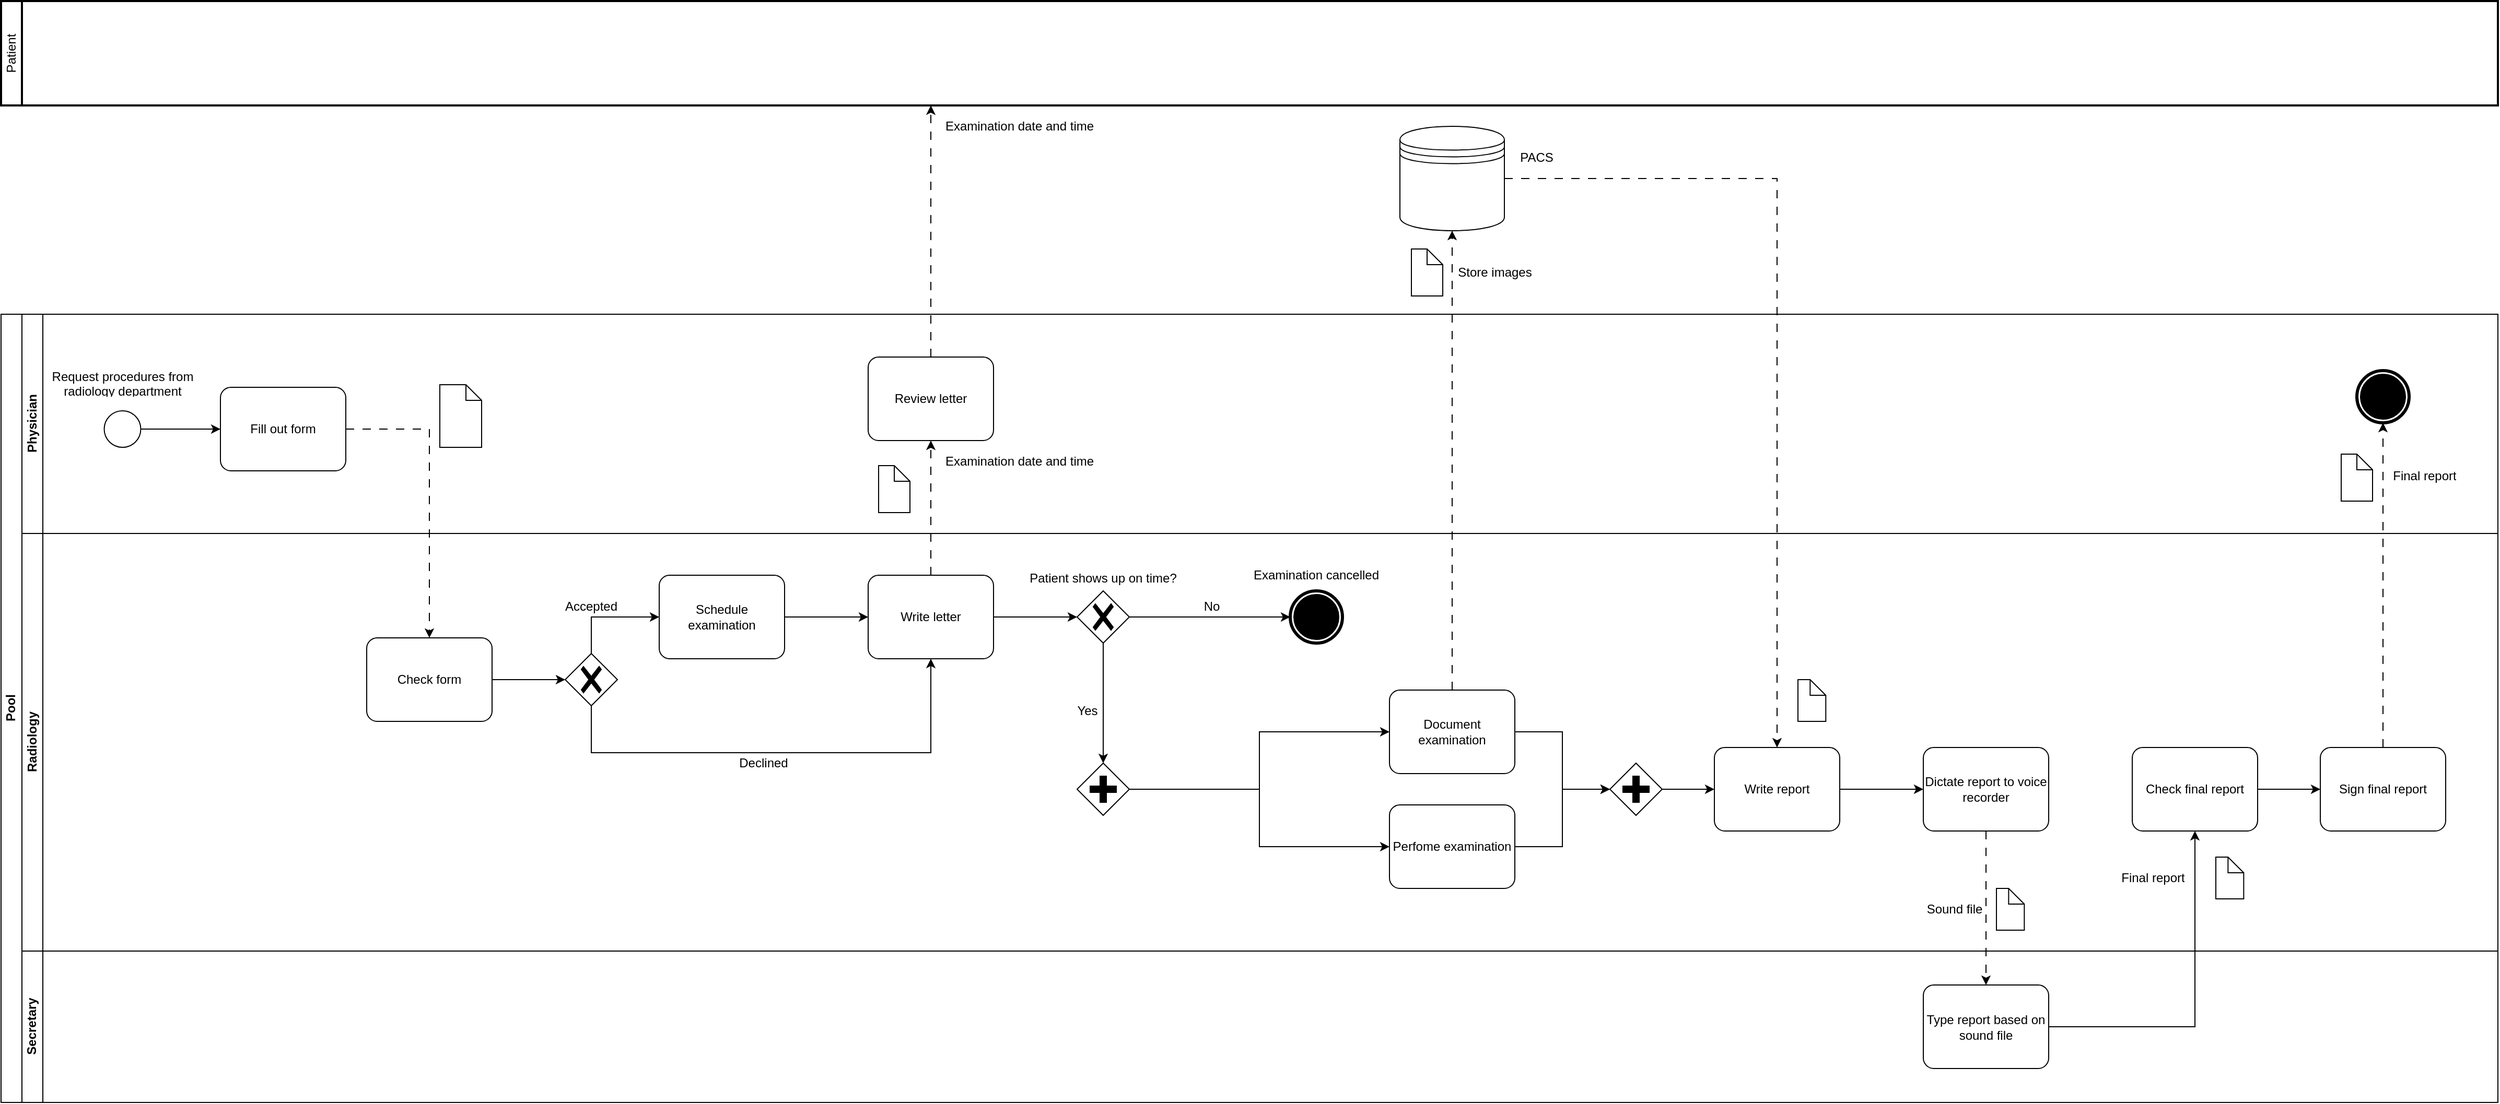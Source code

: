 <mxfile version="21.8.1" type="device">
  <diagram name="Page-1" id="2a216829-ef6e-dabb-86c1-c78162f3ba2b">
    <mxGraphModel dx="2607" dy="2536" grid="1" gridSize="10" guides="1" tooltips="1" connect="1" arrows="1" fold="1" page="1" pageScale="1" pageWidth="850" pageHeight="1100" background="none" math="0" shadow="0">
      <root>
        <mxCell id="0" />
        <mxCell id="1" parent="0" />
        <mxCell id="3tQW22rJMhXhC540BDI5-1" value="Pool" style="swimlane;html=1;childLayout=stackLayout;resizeParent=1;resizeParentMax=0;horizontal=0;startSize=20;horizontalStack=0;whiteSpace=wrap;" parent="1" vertex="1">
          <mxGeometry x="40" y="250" width="2390" height="755" as="geometry" />
        </mxCell>
        <mxCell id="3tQW22rJMhXhC540BDI5-2" value="Physician" style="swimlane;html=1;startSize=20;horizontal=0;" parent="3tQW22rJMhXhC540BDI5-1" vertex="1">
          <mxGeometry x="20" width="2370" height="210" as="geometry" />
        </mxCell>
        <mxCell id="3tQW22rJMhXhC540BDI5-13" style="edgeStyle=orthogonalEdgeStyle;rounded=0;orthogonalLoop=1;jettySize=auto;html=1;" parent="3tQW22rJMhXhC540BDI5-2" source="3tQW22rJMhXhC540BDI5-8" target="3tQW22rJMhXhC540BDI5-12" edge="1">
          <mxGeometry relative="1" as="geometry" />
        </mxCell>
        <mxCell id="3tQW22rJMhXhC540BDI5-8" value="" style="points=[[0.145,0.145,0],[0.5,0,0],[0.855,0.145,0],[1,0.5,0],[0.855,0.855,0],[0.5,1,0],[0.145,0.855,0],[0,0.5,0]];shape=mxgraph.bpmn.event;html=1;verticalLabelPosition=bottom;labelBackgroundColor=#ffffff;verticalAlign=top;align=center;perimeter=ellipsePerimeter;outlineConnect=0;aspect=fixed;outline=standard;symbol=general;" parent="3tQW22rJMhXhC540BDI5-2" vertex="1">
          <mxGeometry x="78.75" y="92.5" width="35" height="35" as="geometry" />
        </mxCell>
        <UserObject label="Request procedures from radiology department" placeholders="1" name="Variable" id="3tQW22rJMhXhC540BDI5-11">
          <mxCell style="text;html=1;strokeColor=none;fillColor=none;align=center;verticalAlign=middle;whiteSpace=wrap;overflow=hidden;" parent="3tQW22rJMhXhC540BDI5-2" vertex="1">
            <mxGeometry x="10" y="50" width="172.5" height="30" as="geometry" />
          </mxCell>
        </UserObject>
        <mxCell id="3tQW22rJMhXhC540BDI5-12" value="Fill out form" style="points=[[0.25,0,0],[0.5,0,0],[0.75,0,0],[1,0.25,0],[1,0.5,0],[1,0.75,0],[0.75,1,0],[0.5,1,0],[0.25,1,0],[0,0.75,0],[0,0.5,0],[0,0.25,0]];shape=mxgraph.bpmn.task;whiteSpace=wrap;rectStyle=rounded;size=10;html=1;container=1;expand=0;collapsible=0;taskMarker=abstract;" parent="3tQW22rJMhXhC540BDI5-2" vertex="1">
          <mxGeometry x="190" y="70" width="120" height="80" as="geometry" />
        </mxCell>
        <mxCell id="3tQW22rJMhXhC540BDI5-16" value="" style="shape=mxgraph.bpmn.data;labelPosition=center;verticalLabelPosition=bottom;align=center;verticalAlign=top;size=15;html=1;" parent="3tQW22rJMhXhC540BDI5-2" vertex="1">
          <mxGeometry x="400" y="67.5" width="40" height="60" as="geometry" />
        </mxCell>
        <mxCell id="QcduAERKOxShjrlZQNFS-20" style="edgeStyle=orthogonalEdgeStyle;rounded=0;orthogonalLoop=1;jettySize=auto;html=1;dashed=1;dashPattern=8 8;" edge="1" parent="3tQW22rJMhXhC540BDI5-2" source="3tQW22rJMhXhC540BDI5-25">
          <mxGeometry relative="1" as="geometry">
            <mxPoint x="870" y="-200" as="targetPoint" />
          </mxGeometry>
        </mxCell>
        <mxCell id="3tQW22rJMhXhC540BDI5-25" value="Review letter" style="points=[[0.25,0,0],[0.5,0,0],[0.75,0,0],[1,0.25,0],[1,0.5,0],[1,0.75,0],[0.75,1,0],[0.5,1,0],[0.25,1,0],[0,0.75,0],[0,0.5,0],[0,0.25,0]];shape=mxgraph.bpmn.task;whiteSpace=wrap;rectStyle=rounded;size=10;html=1;container=1;expand=0;collapsible=0;taskMarker=abstract;" parent="3tQW22rJMhXhC540BDI5-2" vertex="1">
          <mxGeometry x="810" y="41" width="120" height="80" as="geometry" />
        </mxCell>
        <UserObject label="Examination date and time" placeholders="1" name="Variable" id="QcduAERKOxShjrlZQNFS-1">
          <mxCell style="text;html=1;strokeColor=none;fillColor=none;align=center;verticalAlign=middle;whiteSpace=wrap;overflow=hidden;" vertex="1" parent="3tQW22rJMhXhC540BDI5-2">
            <mxGeometry x="870" y="131" width="170" height="20" as="geometry" />
          </mxCell>
        </UserObject>
        <mxCell id="3tQW22rJMhXhC540BDI5-28" value="" style="shape=mxgraph.bpmn.data;labelPosition=center;verticalLabelPosition=bottom;align=center;verticalAlign=top;size=15;html=1;" parent="3tQW22rJMhXhC540BDI5-2" vertex="1">
          <mxGeometry x="820" y="145" width="30" height="45" as="geometry" />
        </mxCell>
        <mxCell id="QcduAERKOxShjrlZQNFS-46" value="" style="points=[[0.145,0.145,0],[0.5,0,0],[0.855,0.145,0],[1,0.5,0],[0.855,0.855,0],[0.5,1,0],[0.145,0.855,0],[0,0.5,0]];shape=mxgraph.bpmn.event;html=1;verticalLabelPosition=bottom;labelBackgroundColor=#ffffff;verticalAlign=top;align=center;perimeter=ellipsePerimeter;outlineConnect=0;aspect=fixed;outline=end;symbol=terminate;" vertex="1" parent="3tQW22rJMhXhC540BDI5-2">
          <mxGeometry x="2235" y="54" width="50" height="50" as="geometry" />
        </mxCell>
        <mxCell id="QcduAERKOxShjrlZQNFS-48" value="" style="shape=mxgraph.bpmn.data;labelPosition=center;verticalLabelPosition=bottom;align=center;verticalAlign=top;size=15;html=1;" vertex="1" parent="3tQW22rJMhXhC540BDI5-2">
          <mxGeometry x="2220" y="134" width="30" height="45" as="geometry" />
        </mxCell>
        <UserObject label="Final report" placeholders="1" name="Variable" id="QcduAERKOxShjrlZQNFS-49">
          <mxCell style="text;html=1;strokeColor=none;fillColor=none;align=center;verticalAlign=middle;whiteSpace=wrap;overflow=hidden;" vertex="1" parent="3tQW22rJMhXhC540BDI5-2">
            <mxGeometry x="2260" y="145" width="80" height="20" as="geometry" />
          </mxCell>
        </UserObject>
        <mxCell id="3tQW22rJMhXhC540BDI5-3" value="Radiology" style="swimlane;html=1;startSize=20;horizontal=0;" parent="3tQW22rJMhXhC540BDI5-1" vertex="1">
          <mxGeometry x="20" y="210" width="2370" height="400" as="geometry" />
        </mxCell>
        <mxCell id="3tQW22rJMhXhC540BDI5-14" value="Check form" style="points=[[0.25,0,0],[0.5,0,0],[0.75,0,0],[1,0.25,0],[1,0.5,0],[1,0.75,0],[0.75,1,0],[0.5,1,0],[0.25,1,0],[0,0.75,0],[0,0.5,0],[0,0.25,0]];shape=mxgraph.bpmn.task;whiteSpace=wrap;rectStyle=rounded;size=10;html=1;container=1;expand=0;collapsible=0;taskMarker=abstract;" parent="3tQW22rJMhXhC540BDI5-3" vertex="1">
          <mxGeometry x="330" y="100" width="120" height="80" as="geometry" />
        </mxCell>
        <mxCell id="3tQW22rJMhXhC540BDI5-17" value="" style="points=[[0.25,0.25,0],[0.5,0,0],[0.75,0.25,0],[1,0.5,0],[0.75,0.75,0],[0.5,1,0],[0.25,0.75,0],[0,0.5,0]];shape=mxgraph.bpmn.gateway2;html=1;verticalLabelPosition=bottom;labelBackgroundColor=#ffffff;verticalAlign=top;align=center;perimeter=rhombusPerimeter;outlineConnect=0;outline=none;symbol=none;gwType=exclusive;" parent="3tQW22rJMhXhC540BDI5-3" vertex="1">
          <mxGeometry x="520" y="115" width="50" height="50" as="geometry" />
        </mxCell>
        <mxCell id="3tQW22rJMhXhC540BDI5-18" style="edgeStyle=orthogonalEdgeStyle;rounded=0;orthogonalLoop=1;jettySize=auto;html=1;entryX=0;entryY=0.5;entryDx=0;entryDy=0;entryPerimeter=0;" parent="3tQW22rJMhXhC540BDI5-3" source="3tQW22rJMhXhC540BDI5-14" target="3tQW22rJMhXhC540BDI5-17" edge="1">
          <mxGeometry relative="1" as="geometry" />
        </mxCell>
        <mxCell id="3tQW22rJMhXhC540BDI5-19" value="Schedule examination" style="points=[[0.25,0,0],[0.5,0,0],[0.75,0,0],[1,0.25,0],[1,0.5,0],[1,0.75,0],[0.75,1,0],[0.5,1,0],[0.25,1,0],[0,0.75,0],[0,0.5,0],[0,0.25,0]];shape=mxgraph.bpmn.task;whiteSpace=wrap;rectStyle=rounded;size=10;html=1;container=1;expand=0;collapsible=0;taskMarker=abstract;" parent="3tQW22rJMhXhC540BDI5-3" vertex="1">
          <mxGeometry x="610" y="40" width="120" height="80" as="geometry" />
        </mxCell>
        <UserObject label="Accepted" placeholders="1" name="Variable" id="3tQW22rJMhXhC540BDI5-21">
          <mxCell style="text;html=1;strokeColor=none;fillColor=none;align=center;verticalAlign=middle;whiteSpace=wrap;overflow=hidden;" parent="3tQW22rJMhXhC540BDI5-3" vertex="1">
            <mxGeometry x="505" y="60" width="80" height="20" as="geometry" />
          </mxCell>
        </UserObject>
        <mxCell id="3tQW22rJMhXhC540BDI5-24" style="edgeStyle=orthogonalEdgeStyle;rounded=0;orthogonalLoop=1;jettySize=auto;html=1;entryX=0;entryY=0.5;entryDx=0;entryDy=0;entryPerimeter=0;" parent="3tQW22rJMhXhC540BDI5-3" source="3tQW22rJMhXhC540BDI5-17" edge="1" target="3tQW22rJMhXhC540BDI5-19">
          <mxGeometry relative="1" as="geometry">
            <mxPoint x="610" y="230" as="targetPoint" />
            <Array as="points">
              <mxPoint x="545" y="80" />
            </Array>
          </mxGeometry>
        </mxCell>
        <mxCell id="QcduAERKOxShjrlZQNFS-8" style="edgeStyle=orthogonalEdgeStyle;rounded=0;orthogonalLoop=1;jettySize=auto;html=1;" edge="1" parent="3tQW22rJMhXhC540BDI5-3" source="QcduAERKOxShjrlZQNFS-2" target="QcduAERKOxShjrlZQNFS-6">
          <mxGeometry relative="1" as="geometry" />
        </mxCell>
        <mxCell id="QcduAERKOxShjrlZQNFS-2" value="Write letter" style="points=[[0.25,0,0],[0.5,0,0],[0.75,0,0],[1,0.25,0],[1,0.5,0],[1,0.75,0],[0.75,1,0],[0.5,1,0],[0.25,1,0],[0,0.75,0],[0,0.5,0],[0,0.25,0]];shape=mxgraph.bpmn.task;whiteSpace=wrap;rectStyle=rounded;size=10;html=1;container=1;expand=0;collapsible=0;taskMarker=abstract;" vertex="1" parent="3tQW22rJMhXhC540BDI5-3">
          <mxGeometry x="810" y="40" width="120" height="80" as="geometry" />
        </mxCell>
        <mxCell id="QcduAERKOxShjrlZQNFS-3" style="edgeStyle=orthogonalEdgeStyle;rounded=0;orthogonalLoop=1;jettySize=auto;html=1;entryX=0;entryY=0.5;entryDx=0;entryDy=0;entryPerimeter=0;" edge="1" parent="3tQW22rJMhXhC540BDI5-3" source="3tQW22rJMhXhC540BDI5-19" target="QcduAERKOxShjrlZQNFS-2">
          <mxGeometry relative="1" as="geometry" />
        </mxCell>
        <mxCell id="QcduAERKOxShjrlZQNFS-4" style="edgeStyle=orthogonalEdgeStyle;rounded=0;orthogonalLoop=1;jettySize=auto;html=1;entryX=0.5;entryY=1;entryDx=0;entryDy=0;entryPerimeter=0;" edge="1" parent="3tQW22rJMhXhC540BDI5-3" source="3tQW22rJMhXhC540BDI5-17" target="QcduAERKOxShjrlZQNFS-2">
          <mxGeometry relative="1" as="geometry">
            <Array as="points">
              <mxPoint x="545" y="210" />
              <mxPoint x="870" y="210" />
            </Array>
          </mxGeometry>
        </mxCell>
        <UserObject label="Declined" placeholders="1" name="Variable" id="QcduAERKOxShjrlZQNFS-5">
          <mxCell style="text;html=1;strokeColor=none;fillColor=none;align=center;verticalAlign=middle;whiteSpace=wrap;overflow=hidden;" vertex="1" parent="3tQW22rJMhXhC540BDI5-3">
            <mxGeometry x="670" y="210" width="80" height="20" as="geometry" />
          </mxCell>
        </UserObject>
        <mxCell id="QcduAERKOxShjrlZQNFS-6" value="" style="points=[[0.25,0.25,0],[0.5,0,0],[0.75,0.25,0],[1,0.5,0],[0.75,0.75,0],[0.5,1,0],[0.25,0.75,0],[0,0.5,0]];shape=mxgraph.bpmn.gateway2;html=1;verticalLabelPosition=bottom;labelBackgroundColor=#ffffff;verticalAlign=top;align=center;perimeter=rhombusPerimeter;outlineConnect=0;outline=none;symbol=none;gwType=exclusive;" vertex="1" parent="3tQW22rJMhXhC540BDI5-3">
          <mxGeometry x="1010" y="55" width="50" height="50" as="geometry" />
        </mxCell>
        <UserObject label="Patient shows up on time?" placeholders="1" name="Variable" id="QcduAERKOxShjrlZQNFS-7">
          <mxCell style="text;html=1;strokeColor=none;fillColor=none;align=center;verticalAlign=middle;whiteSpace=wrap;overflow=hidden;" vertex="1" parent="3tQW22rJMhXhC540BDI5-3">
            <mxGeometry x="960" y="33" width="150" height="20" as="geometry" />
          </mxCell>
        </UserObject>
        <mxCell id="QcduAERKOxShjrlZQNFS-9" value="" style="points=[[0.145,0.145,0],[0.5,0,0],[0.855,0.145,0],[1,0.5,0],[0.855,0.855,0],[0.5,1,0],[0.145,0.855,0],[0,0.5,0]];shape=mxgraph.bpmn.event;html=1;verticalLabelPosition=bottom;labelBackgroundColor=#ffffff;verticalAlign=top;align=center;perimeter=ellipsePerimeter;outlineConnect=0;aspect=fixed;outline=end;symbol=terminate;" vertex="1" parent="3tQW22rJMhXhC540BDI5-3">
          <mxGeometry x="1214" y="55" width="50" height="50" as="geometry" />
        </mxCell>
        <mxCell id="QcduAERKOxShjrlZQNFS-10" style="edgeStyle=orthogonalEdgeStyle;rounded=0;orthogonalLoop=1;jettySize=auto;html=1;entryX=0;entryY=0.5;entryDx=0;entryDy=0;entryPerimeter=0;" edge="1" parent="3tQW22rJMhXhC540BDI5-3" source="QcduAERKOxShjrlZQNFS-6" target="QcduAERKOxShjrlZQNFS-9">
          <mxGeometry relative="1" as="geometry" />
        </mxCell>
        <UserObject label="No" placeholders="1" name="Variable" id="QcduAERKOxShjrlZQNFS-11">
          <mxCell style="text;html=1;strokeColor=none;fillColor=none;align=center;verticalAlign=middle;whiteSpace=wrap;overflow=hidden;" vertex="1" parent="3tQW22rJMhXhC540BDI5-3">
            <mxGeometry x="1099" y="60" width="80" height="20" as="geometry" />
          </mxCell>
        </UserObject>
        <UserObject label="Examination cancelled" placeholders="1" name="Variable" id="QcduAERKOxShjrlZQNFS-12">
          <mxCell style="text;html=1;strokeColor=none;fillColor=none;align=center;verticalAlign=middle;whiteSpace=wrap;overflow=hidden;" vertex="1" parent="3tQW22rJMhXhC540BDI5-3">
            <mxGeometry x="1169" y="30" width="140" height="20" as="geometry" />
          </mxCell>
        </UserObject>
        <mxCell id="QcduAERKOxShjrlZQNFS-13" value="Perfome examination" style="points=[[0.25,0,0],[0.5,0,0],[0.75,0,0],[1,0.25,0],[1,0.5,0],[1,0.75,0],[0.75,1,0],[0.5,1,0],[0.25,1,0],[0,0.75,0],[0,0.5,0],[0,0.25,0]];shape=mxgraph.bpmn.task;whiteSpace=wrap;rectStyle=rounded;size=10;html=1;container=1;expand=0;collapsible=0;taskMarker=abstract;" vertex="1" parent="3tQW22rJMhXhC540BDI5-3">
          <mxGeometry x="1309" y="260" width="120" height="80" as="geometry" />
        </mxCell>
        <mxCell id="QcduAERKOxShjrlZQNFS-14" value="Document examination" style="points=[[0.25,0,0],[0.5,0,0],[0.75,0,0],[1,0.25,0],[1,0.5,0],[1,0.75,0],[0.75,1,0],[0.5,1,0],[0.25,1,0],[0,0.75,0],[0,0.5,0],[0,0.25,0]];shape=mxgraph.bpmn.task;whiteSpace=wrap;rectStyle=rounded;size=10;html=1;container=1;expand=0;collapsible=0;taskMarker=abstract;" vertex="1" parent="3tQW22rJMhXhC540BDI5-3">
          <mxGeometry x="1309" y="150" width="120" height="80" as="geometry" />
        </mxCell>
        <mxCell id="QcduAERKOxShjrlZQNFS-18" style="edgeStyle=orthogonalEdgeStyle;rounded=0;orthogonalLoop=1;jettySize=auto;html=1;" edge="1" parent="3tQW22rJMhXhC540BDI5-3" source="QcduAERKOxShjrlZQNFS-15" target="QcduAERKOxShjrlZQNFS-13">
          <mxGeometry relative="1" as="geometry" />
        </mxCell>
        <mxCell id="QcduAERKOxShjrlZQNFS-19" style="edgeStyle=orthogonalEdgeStyle;rounded=0;orthogonalLoop=1;jettySize=auto;html=1;" edge="1" parent="3tQW22rJMhXhC540BDI5-3" source="QcduAERKOxShjrlZQNFS-15" target="QcduAERKOxShjrlZQNFS-14">
          <mxGeometry relative="1" as="geometry" />
        </mxCell>
        <mxCell id="QcduAERKOxShjrlZQNFS-15" value="" style="points=[[0.25,0.25,0],[0.5,0,0],[0.75,0.25,0],[1,0.5,0],[0.75,0.75,0],[0.5,1,0],[0.25,0.75,0],[0,0.5,0]];shape=mxgraph.bpmn.gateway2;html=1;verticalLabelPosition=bottom;labelBackgroundColor=#ffffff;verticalAlign=top;align=center;perimeter=rhombusPerimeter;outlineConnect=0;outline=none;symbol=none;gwType=parallel;" vertex="1" parent="3tQW22rJMhXhC540BDI5-3">
          <mxGeometry x="1010" y="220" width="50" height="50" as="geometry" />
        </mxCell>
        <mxCell id="QcduAERKOxShjrlZQNFS-16" style="edgeStyle=orthogonalEdgeStyle;rounded=0;orthogonalLoop=1;jettySize=auto;html=1;entryX=0.5;entryY=0;entryDx=0;entryDy=0;entryPerimeter=0;" edge="1" parent="3tQW22rJMhXhC540BDI5-3" source="QcduAERKOxShjrlZQNFS-6" target="QcduAERKOxShjrlZQNFS-15">
          <mxGeometry relative="1" as="geometry" />
        </mxCell>
        <UserObject label="Yes" placeholders="1" name="Variable" id="QcduAERKOxShjrlZQNFS-17">
          <mxCell style="text;html=1;strokeColor=none;fillColor=none;align=center;verticalAlign=middle;whiteSpace=wrap;overflow=hidden;" vertex="1" parent="3tQW22rJMhXhC540BDI5-3">
            <mxGeometry x="980" y="160" width="80" height="20" as="geometry" />
          </mxCell>
        </UserObject>
        <mxCell id="QcduAERKOxShjrlZQNFS-25" value="Write report" style="points=[[0.25,0,0],[0.5,0,0],[0.75,0,0],[1,0.25,0],[1,0.5,0],[1,0.75,0],[0.75,1,0],[0.5,1,0],[0.25,1,0],[0,0.75,0],[0,0.5,0],[0,0.25,0]];shape=mxgraph.bpmn.task;whiteSpace=wrap;rectStyle=rounded;size=10;html=1;container=1;expand=0;collapsible=0;taskMarker=abstract;" vertex="1" parent="3tQW22rJMhXhC540BDI5-3">
          <mxGeometry x="1620" y="205" width="120" height="80" as="geometry" />
        </mxCell>
        <mxCell id="QcduAERKOxShjrlZQNFS-26" value="" style="points=[[0.25,0.25,0],[0.5,0,0],[0.75,0.25,0],[1,0.5,0],[0.75,0.75,0],[0.5,1,0],[0.25,0.75,0],[0,0.5,0]];shape=mxgraph.bpmn.gateway2;html=1;verticalLabelPosition=bottom;labelBackgroundColor=#ffffff;verticalAlign=top;align=center;perimeter=rhombusPerimeter;outlineConnect=0;outline=none;symbol=none;gwType=parallel;" vertex="1" parent="3tQW22rJMhXhC540BDI5-3">
          <mxGeometry x="1520" y="220" width="50" height="50" as="geometry" />
        </mxCell>
        <mxCell id="QcduAERKOxShjrlZQNFS-27" style="edgeStyle=orthogonalEdgeStyle;rounded=0;orthogonalLoop=1;jettySize=auto;html=1;entryX=0;entryY=0.5;entryDx=0;entryDy=0;entryPerimeter=0;" edge="1" parent="3tQW22rJMhXhC540BDI5-3" source="QcduAERKOxShjrlZQNFS-14" target="QcduAERKOxShjrlZQNFS-26">
          <mxGeometry relative="1" as="geometry" />
        </mxCell>
        <mxCell id="QcduAERKOxShjrlZQNFS-28" style="edgeStyle=orthogonalEdgeStyle;rounded=0;orthogonalLoop=1;jettySize=auto;html=1;entryX=0;entryY=0.5;entryDx=0;entryDy=0;entryPerimeter=0;" edge="1" parent="3tQW22rJMhXhC540BDI5-3" source="QcduAERKOxShjrlZQNFS-13" target="QcduAERKOxShjrlZQNFS-26">
          <mxGeometry relative="1" as="geometry" />
        </mxCell>
        <mxCell id="QcduAERKOxShjrlZQNFS-29" style="edgeStyle=orthogonalEdgeStyle;rounded=0;orthogonalLoop=1;jettySize=auto;html=1;entryX=0;entryY=0.5;entryDx=0;entryDy=0;entryPerimeter=0;" edge="1" parent="3tQW22rJMhXhC540BDI5-3" source="QcduAERKOxShjrlZQNFS-26" target="QcduAERKOxShjrlZQNFS-25">
          <mxGeometry relative="1" as="geometry" />
        </mxCell>
        <mxCell id="QcduAERKOxShjrlZQNFS-31" value="" style="shape=mxgraph.bpmn.data;labelPosition=center;verticalLabelPosition=bottom;align=center;verticalAlign=top;size=15;html=1;" vertex="1" parent="3tQW22rJMhXhC540BDI5-3">
          <mxGeometry x="1700" y="140" width="26.66" height="40" as="geometry" />
        </mxCell>
        <mxCell id="QcduAERKOxShjrlZQNFS-32" value="Dictate report to voice recorder" style="points=[[0.25,0,0],[0.5,0,0],[0.75,0,0],[1,0.25,0],[1,0.5,0],[1,0.75,0],[0.75,1,0],[0.5,1,0],[0.25,1,0],[0,0.75,0],[0,0.5,0],[0,0.25,0]];shape=mxgraph.bpmn.task;whiteSpace=wrap;rectStyle=rounded;size=10;html=1;container=1;expand=0;collapsible=0;taskMarker=abstract;" vertex="1" parent="3tQW22rJMhXhC540BDI5-3">
          <mxGeometry x="1820" y="205" width="120" height="80" as="geometry" />
        </mxCell>
        <mxCell id="QcduAERKOxShjrlZQNFS-33" style="edgeStyle=orthogonalEdgeStyle;rounded=0;orthogonalLoop=1;jettySize=auto;html=1;entryX=0;entryY=0.5;entryDx=0;entryDy=0;entryPerimeter=0;" edge="1" parent="3tQW22rJMhXhC540BDI5-3" source="QcduAERKOxShjrlZQNFS-25" target="QcduAERKOxShjrlZQNFS-32">
          <mxGeometry relative="1" as="geometry" />
        </mxCell>
        <mxCell id="QcduAERKOxShjrlZQNFS-36" value="" style="shape=mxgraph.bpmn.data;labelPosition=center;verticalLabelPosition=bottom;align=center;verticalAlign=top;size=15;html=1;" vertex="1" parent="3tQW22rJMhXhC540BDI5-3">
          <mxGeometry x="1890" y="340" width="26.67" height="40" as="geometry" />
        </mxCell>
        <UserObject label="Sound file" placeholders="1" name="Variable" id="QcduAERKOxShjrlZQNFS-37">
          <mxCell style="text;html=1;strokeColor=none;fillColor=none;align=center;verticalAlign=middle;whiteSpace=wrap;overflow=hidden;" vertex="1" parent="3tQW22rJMhXhC540BDI5-3">
            <mxGeometry x="1810" y="350" width="80" height="20" as="geometry" />
          </mxCell>
        </UserObject>
        <mxCell id="QcduAERKOxShjrlZQNFS-43" style="edgeStyle=orthogonalEdgeStyle;rounded=0;orthogonalLoop=1;jettySize=auto;html=1;" edge="1" parent="3tQW22rJMhXhC540BDI5-3" source="QcduAERKOxShjrlZQNFS-38" target="QcduAERKOxShjrlZQNFS-39">
          <mxGeometry relative="1" as="geometry" />
        </mxCell>
        <mxCell id="QcduAERKOxShjrlZQNFS-38" value="Check final report" style="points=[[0.25,0,0],[0.5,0,0],[0.75,0,0],[1,0.25,0],[1,0.5,0],[1,0.75,0],[0.75,1,0],[0.5,1,0],[0.25,1,0],[0,0.75,0],[0,0.5,0],[0,0.25,0]];shape=mxgraph.bpmn.task;whiteSpace=wrap;rectStyle=rounded;size=10;html=1;container=1;expand=0;collapsible=0;taskMarker=abstract;" vertex="1" parent="3tQW22rJMhXhC540BDI5-3">
          <mxGeometry x="2020" y="205" width="120" height="80" as="geometry" />
        </mxCell>
        <mxCell id="QcduAERKOxShjrlZQNFS-39" value="Sign final report" style="points=[[0.25,0,0],[0.5,0,0],[0.75,0,0],[1,0.25,0],[1,0.5,0],[1,0.75,0],[0.75,1,0],[0.5,1,0],[0.25,1,0],[0,0.75,0],[0,0.5,0],[0,0.25,0]];shape=mxgraph.bpmn.task;whiteSpace=wrap;rectStyle=rounded;size=10;html=1;container=1;expand=0;collapsible=0;taskMarker=abstract;" vertex="1" parent="3tQW22rJMhXhC540BDI5-3">
          <mxGeometry x="2200" y="205" width="120" height="80" as="geometry" />
        </mxCell>
        <mxCell id="QcduAERKOxShjrlZQNFS-41" value="" style="shape=mxgraph.bpmn.data;labelPosition=center;verticalLabelPosition=bottom;align=center;verticalAlign=top;size=15;html=1;" vertex="1" parent="3tQW22rJMhXhC540BDI5-3">
          <mxGeometry x="2100" y="310" width="26.67" height="40" as="geometry" />
        </mxCell>
        <UserObject label="Final report" placeholders="1" name="Variable" id="QcduAERKOxShjrlZQNFS-42">
          <mxCell style="text;html=1;strokeColor=none;fillColor=none;align=center;verticalAlign=middle;whiteSpace=wrap;overflow=hidden;" vertex="1" parent="3tQW22rJMhXhC540BDI5-3">
            <mxGeometry x="2000" y="320" width="80" height="20" as="geometry" />
          </mxCell>
        </UserObject>
        <mxCell id="3tQW22rJMhXhC540BDI5-15" style="edgeStyle=orthogonalEdgeStyle;rounded=0;orthogonalLoop=1;jettySize=auto;html=1;entryX=0.5;entryY=0;entryDx=0;entryDy=0;entryPerimeter=0;dashed=1;dashPattern=8 8;" parent="3tQW22rJMhXhC540BDI5-1" source="3tQW22rJMhXhC540BDI5-12" target="3tQW22rJMhXhC540BDI5-14" edge="1">
          <mxGeometry relative="1" as="geometry">
            <Array as="points">
              <mxPoint x="410" y="110" />
            </Array>
          </mxGeometry>
        </mxCell>
        <mxCell id="3tQW22rJMhXhC540BDI5-27" style="edgeStyle=orthogonalEdgeStyle;rounded=0;orthogonalLoop=1;jettySize=auto;html=1;entryX=0.5;entryY=1;entryDx=0;entryDy=0;entryPerimeter=0;dashed=1;dashPattern=8 8;exitX=0.5;exitY=0;exitDx=0;exitDy=0;exitPerimeter=0;" parent="3tQW22rJMhXhC540BDI5-1" source="QcduAERKOxShjrlZQNFS-2" target="3tQW22rJMhXhC540BDI5-25" edge="1">
          <mxGeometry relative="1" as="geometry" />
        </mxCell>
        <mxCell id="3tQW22rJMhXhC540BDI5-4" value="Secretary" style="swimlane;html=1;startSize=20;horizontal=0;" parent="3tQW22rJMhXhC540BDI5-1" vertex="1">
          <mxGeometry x="20" y="610" width="2370" height="145" as="geometry" />
        </mxCell>
        <mxCell id="QcduAERKOxShjrlZQNFS-34" value="Type report based on sound file" style="points=[[0.25,0,0],[0.5,0,0],[0.75,0,0],[1,0.25,0],[1,0.5,0],[1,0.75,0],[0.75,1,0],[0.5,1,0],[0.25,1,0],[0,0.75,0],[0,0.5,0],[0,0.25,0]];shape=mxgraph.bpmn.task;whiteSpace=wrap;rectStyle=rounded;size=10;html=1;container=1;expand=0;collapsible=0;taskMarker=abstract;" vertex="1" parent="3tQW22rJMhXhC540BDI5-4">
          <mxGeometry x="1820" y="32.5" width="120" height="80" as="geometry" />
        </mxCell>
        <mxCell id="QcduAERKOxShjrlZQNFS-35" style="edgeStyle=orthogonalEdgeStyle;rounded=0;orthogonalLoop=1;jettySize=auto;html=1;entryX=0.5;entryY=0;entryDx=0;entryDy=0;entryPerimeter=0;dashed=1;dashPattern=8 8;" edge="1" parent="3tQW22rJMhXhC540BDI5-1" source="QcduAERKOxShjrlZQNFS-32" target="QcduAERKOxShjrlZQNFS-34">
          <mxGeometry relative="1" as="geometry" />
        </mxCell>
        <mxCell id="QcduAERKOxShjrlZQNFS-40" style="edgeStyle=orthogonalEdgeStyle;rounded=0;orthogonalLoop=1;jettySize=auto;html=1;entryX=0.5;entryY=1;entryDx=0;entryDy=0;entryPerimeter=0;" edge="1" parent="3tQW22rJMhXhC540BDI5-1" source="QcduAERKOxShjrlZQNFS-34" target="QcduAERKOxShjrlZQNFS-38">
          <mxGeometry relative="1" as="geometry" />
        </mxCell>
        <mxCell id="QcduAERKOxShjrlZQNFS-47" style="edgeStyle=orthogonalEdgeStyle;rounded=0;orthogonalLoop=1;jettySize=auto;html=1;entryX=0.5;entryY=1;entryDx=0;entryDy=0;entryPerimeter=0;dashed=1;dashPattern=8 8;" edge="1" parent="3tQW22rJMhXhC540BDI5-1" source="QcduAERKOxShjrlZQNFS-39" target="QcduAERKOxShjrlZQNFS-46">
          <mxGeometry relative="1" as="geometry" />
        </mxCell>
        <mxCell id="3tQW22rJMhXhC540BDI5-6" value="" style="swimlane;html=1;startSize=20;fontStyle=0;collapsible=0;horizontal=0;swimlaneLine=1;swimlaneFillColor=#ffffff;strokeWidth=2;whiteSpace=wrap;" parent="1" vertex="1">
          <mxGeometry x="40" y="-50" width="2390" height="100" as="geometry" />
        </mxCell>
        <UserObject label="Patient" placeholders="1" name="Variable" id="3tQW22rJMhXhC540BDI5-7">
          <mxCell style="text;html=1;strokeColor=none;fillColor=none;align=center;verticalAlign=middle;whiteSpace=wrap;overflow=hidden;rotation=-90;" parent="3tQW22rJMhXhC540BDI5-6" vertex="1">
            <mxGeometry x="-30" y="40" width="80" height="20" as="geometry" />
          </mxCell>
        </UserObject>
        <UserObject label="Examination date and time" placeholders="1" name="Variable" id="3tQW22rJMhXhC540BDI5-31">
          <mxCell style="text;html=1;strokeColor=none;fillColor=none;align=center;verticalAlign=middle;whiteSpace=wrap;overflow=hidden;" parent="1" vertex="1">
            <mxGeometry x="930" y="60" width="170" height="20" as="geometry" />
          </mxCell>
        </UserObject>
        <mxCell id="QcduAERKOxShjrlZQNFS-21" value="" style="shape=datastore;html=1;labelPosition=center;verticalLabelPosition=bottom;align=center;verticalAlign=top;" vertex="1" parent="1">
          <mxGeometry x="1379" y="70" width="100" height="100" as="geometry" />
        </mxCell>
        <mxCell id="QcduAERKOxShjrlZQNFS-22" style="edgeStyle=orthogonalEdgeStyle;rounded=0;orthogonalLoop=1;jettySize=auto;html=1;entryX=0.5;entryY=1;entryDx=0;entryDy=0;dashed=1;dashPattern=8 8;" edge="1" parent="1" source="QcduAERKOxShjrlZQNFS-14" target="QcduAERKOxShjrlZQNFS-21">
          <mxGeometry relative="1" as="geometry">
            <mxPoint x="1460" y="210" as="targetPoint" />
          </mxGeometry>
        </mxCell>
        <UserObject label="Store images" placeholders="1" name="Variable" id="QcduAERKOxShjrlZQNFS-23">
          <mxCell style="text;html=1;strokeColor=none;fillColor=none;align=center;verticalAlign=middle;whiteSpace=wrap;overflow=hidden;" vertex="1" parent="1">
            <mxGeometry x="1430" y="200" width="80" height="20" as="geometry" />
          </mxCell>
        </UserObject>
        <mxCell id="QcduAERKOxShjrlZQNFS-24" value="" style="shape=mxgraph.bpmn.data;labelPosition=center;verticalLabelPosition=bottom;align=center;verticalAlign=top;size=15;html=1;" vertex="1" parent="1">
          <mxGeometry x="1390" y="187.5" width="30" height="45" as="geometry" />
        </mxCell>
        <mxCell id="QcduAERKOxShjrlZQNFS-30" style="edgeStyle=orthogonalEdgeStyle;rounded=0;orthogonalLoop=1;jettySize=auto;html=1;entryX=0.5;entryY=0;entryDx=0;entryDy=0;entryPerimeter=0;dashed=1;dashPattern=8 8;" edge="1" parent="1" source="QcduAERKOxShjrlZQNFS-21" target="QcduAERKOxShjrlZQNFS-25">
          <mxGeometry relative="1" as="geometry" />
        </mxCell>
        <UserObject label="PACS" placeholders="1" name="Variable" id="QcduAERKOxShjrlZQNFS-50">
          <mxCell style="text;html=1;strokeColor=none;fillColor=none;align=center;verticalAlign=middle;whiteSpace=wrap;overflow=hidden;" vertex="1" parent="1">
            <mxGeometry x="1470" y="90" width="80" height="20" as="geometry" />
          </mxCell>
        </UserObject>
      </root>
    </mxGraphModel>
  </diagram>
</mxfile>
